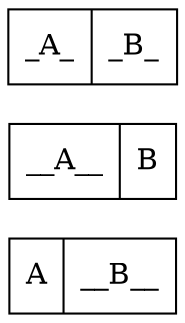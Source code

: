 digraph {
  node[shape=record]
  rankdir=LR
  split_small [label="{ A | __B__ }"]
  split_big [label="{ __A__ | B }"]
  split_med [label="{ _A_ | _B_ }"]
}

